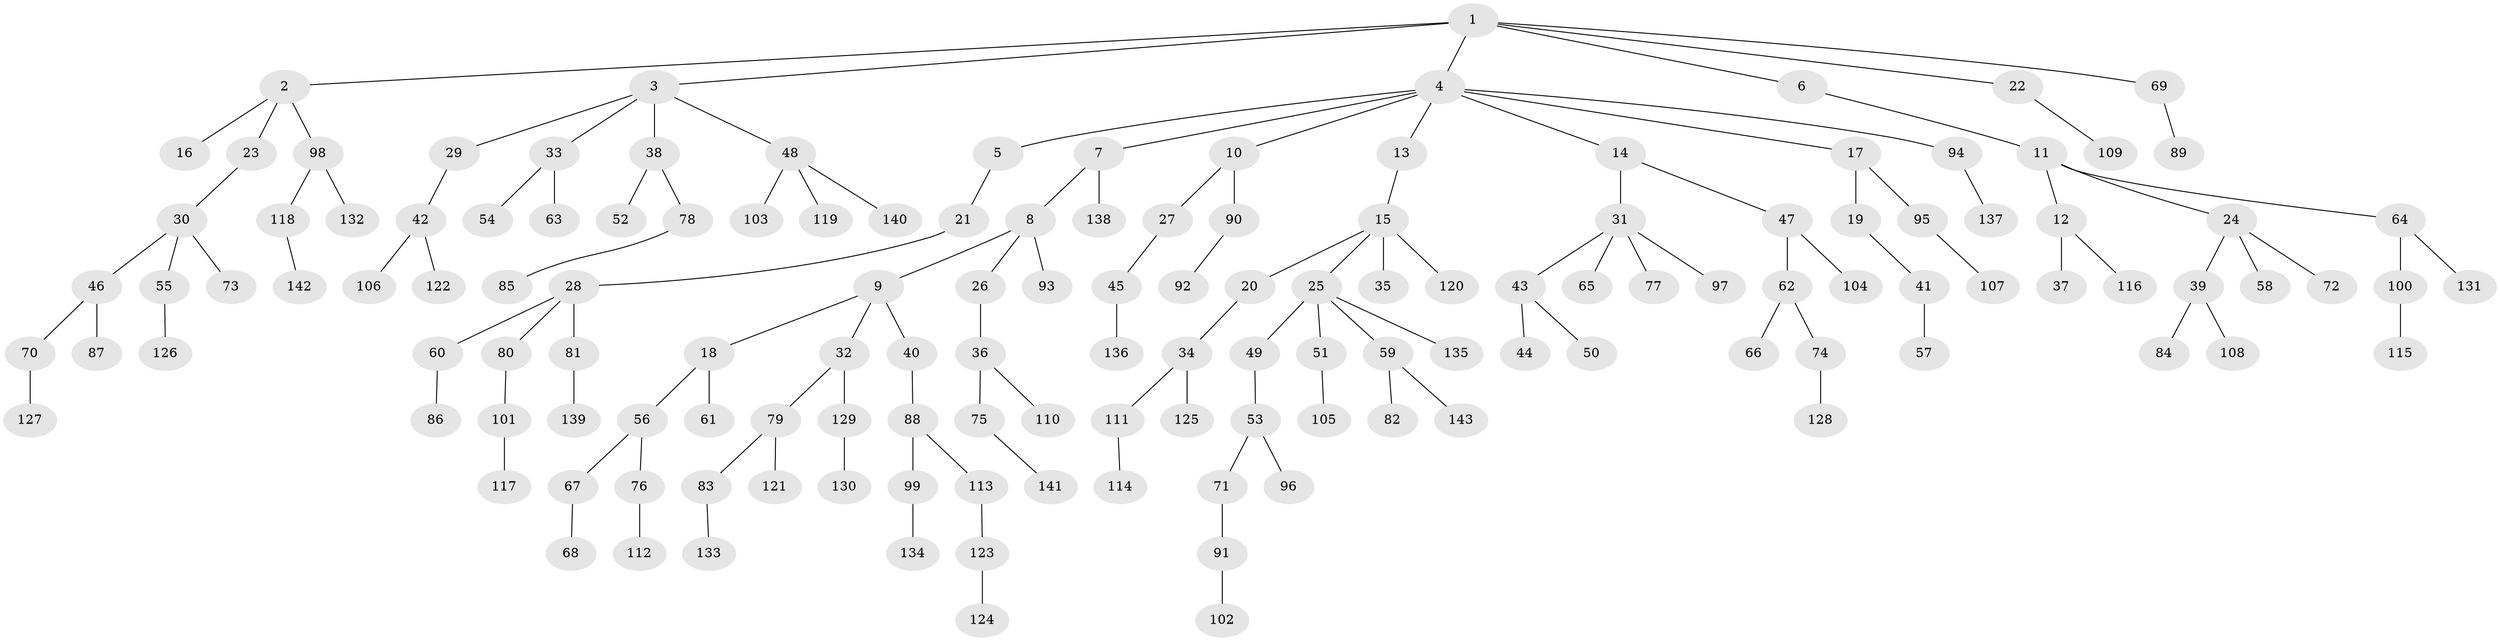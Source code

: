 // Generated by graph-tools (version 1.1) at 2025/11/02/27/25 16:11:26]
// undirected, 143 vertices, 142 edges
graph export_dot {
graph [start="1"]
  node [color=gray90,style=filled];
  1;
  2;
  3;
  4;
  5;
  6;
  7;
  8;
  9;
  10;
  11;
  12;
  13;
  14;
  15;
  16;
  17;
  18;
  19;
  20;
  21;
  22;
  23;
  24;
  25;
  26;
  27;
  28;
  29;
  30;
  31;
  32;
  33;
  34;
  35;
  36;
  37;
  38;
  39;
  40;
  41;
  42;
  43;
  44;
  45;
  46;
  47;
  48;
  49;
  50;
  51;
  52;
  53;
  54;
  55;
  56;
  57;
  58;
  59;
  60;
  61;
  62;
  63;
  64;
  65;
  66;
  67;
  68;
  69;
  70;
  71;
  72;
  73;
  74;
  75;
  76;
  77;
  78;
  79;
  80;
  81;
  82;
  83;
  84;
  85;
  86;
  87;
  88;
  89;
  90;
  91;
  92;
  93;
  94;
  95;
  96;
  97;
  98;
  99;
  100;
  101;
  102;
  103;
  104;
  105;
  106;
  107;
  108;
  109;
  110;
  111;
  112;
  113;
  114;
  115;
  116;
  117;
  118;
  119;
  120;
  121;
  122;
  123;
  124;
  125;
  126;
  127;
  128;
  129;
  130;
  131;
  132;
  133;
  134;
  135;
  136;
  137;
  138;
  139;
  140;
  141;
  142;
  143;
  1 -- 2;
  1 -- 3;
  1 -- 4;
  1 -- 6;
  1 -- 22;
  1 -- 69;
  2 -- 16;
  2 -- 23;
  2 -- 98;
  3 -- 29;
  3 -- 33;
  3 -- 38;
  3 -- 48;
  4 -- 5;
  4 -- 7;
  4 -- 10;
  4 -- 13;
  4 -- 14;
  4 -- 17;
  4 -- 94;
  5 -- 21;
  6 -- 11;
  7 -- 8;
  7 -- 138;
  8 -- 9;
  8 -- 26;
  8 -- 93;
  9 -- 18;
  9 -- 32;
  9 -- 40;
  10 -- 27;
  10 -- 90;
  11 -- 12;
  11 -- 24;
  11 -- 64;
  12 -- 37;
  12 -- 116;
  13 -- 15;
  14 -- 31;
  14 -- 47;
  15 -- 20;
  15 -- 25;
  15 -- 35;
  15 -- 120;
  17 -- 19;
  17 -- 95;
  18 -- 56;
  18 -- 61;
  19 -- 41;
  20 -- 34;
  21 -- 28;
  22 -- 109;
  23 -- 30;
  24 -- 39;
  24 -- 58;
  24 -- 72;
  25 -- 49;
  25 -- 51;
  25 -- 59;
  25 -- 135;
  26 -- 36;
  27 -- 45;
  28 -- 60;
  28 -- 80;
  28 -- 81;
  29 -- 42;
  30 -- 46;
  30 -- 55;
  30 -- 73;
  31 -- 43;
  31 -- 65;
  31 -- 77;
  31 -- 97;
  32 -- 79;
  32 -- 129;
  33 -- 54;
  33 -- 63;
  34 -- 111;
  34 -- 125;
  36 -- 75;
  36 -- 110;
  38 -- 52;
  38 -- 78;
  39 -- 84;
  39 -- 108;
  40 -- 88;
  41 -- 57;
  42 -- 106;
  42 -- 122;
  43 -- 44;
  43 -- 50;
  45 -- 136;
  46 -- 70;
  46 -- 87;
  47 -- 62;
  47 -- 104;
  48 -- 103;
  48 -- 119;
  48 -- 140;
  49 -- 53;
  51 -- 105;
  53 -- 71;
  53 -- 96;
  55 -- 126;
  56 -- 67;
  56 -- 76;
  59 -- 82;
  59 -- 143;
  60 -- 86;
  62 -- 66;
  62 -- 74;
  64 -- 100;
  64 -- 131;
  67 -- 68;
  69 -- 89;
  70 -- 127;
  71 -- 91;
  74 -- 128;
  75 -- 141;
  76 -- 112;
  78 -- 85;
  79 -- 83;
  79 -- 121;
  80 -- 101;
  81 -- 139;
  83 -- 133;
  88 -- 99;
  88 -- 113;
  90 -- 92;
  91 -- 102;
  94 -- 137;
  95 -- 107;
  98 -- 118;
  98 -- 132;
  99 -- 134;
  100 -- 115;
  101 -- 117;
  111 -- 114;
  113 -- 123;
  118 -- 142;
  123 -- 124;
  129 -- 130;
}
